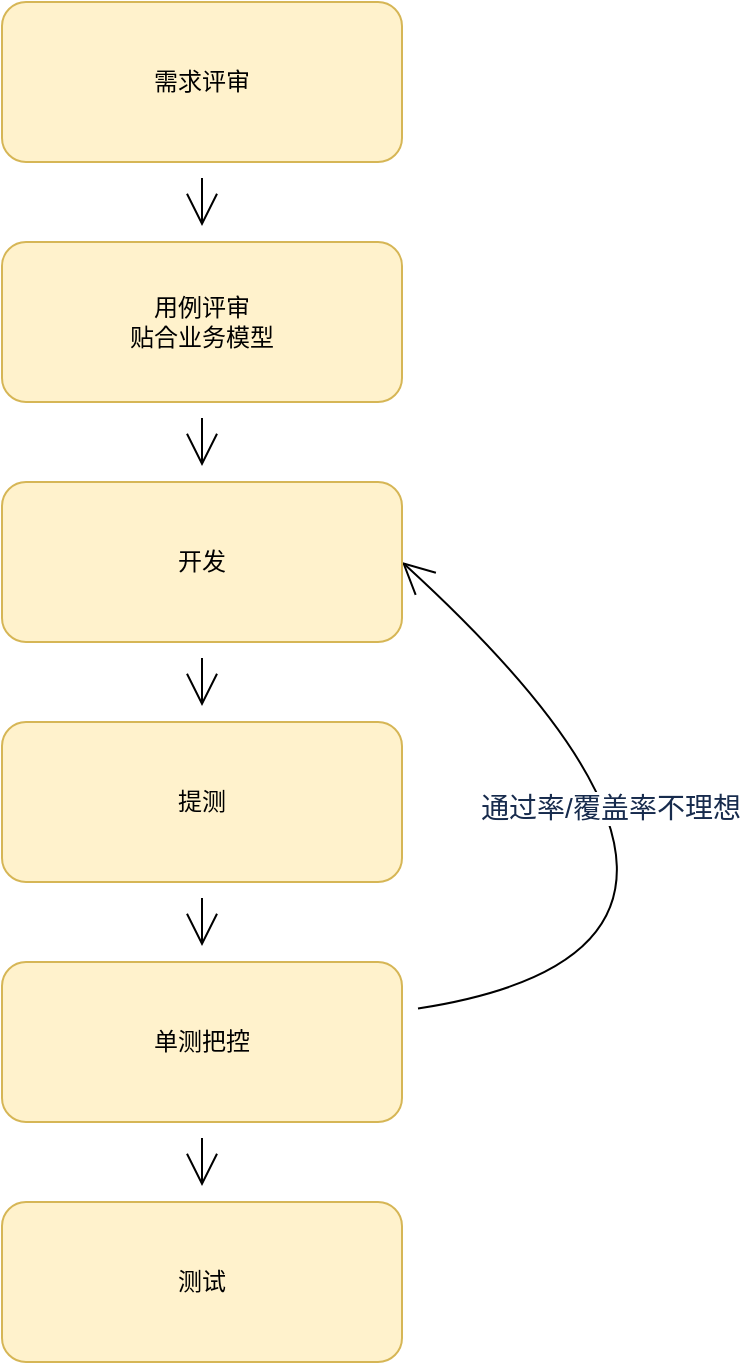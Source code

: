 <mxfile version="15.3.4" type="github">
  <diagram id="TWiHrpcFwOdGz3wL10nc" name="Page-1">
    <mxGraphModel dx="2066" dy="1131" grid="1" gridSize="10" guides="1" tooltips="1" connect="1" arrows="1" fold="1" page="1" pageScale="1" pageWidth="827" pageHeight="1169" math="0" shadow="0">
      <root>
        <mxCell id="0" />
        <mxCell id="1" parent="0" />
        <mxCell id="Qmrg40c5jwhxQXg3GHlc-8" value="" style="edgeStyle=none;curved=1;rounded=0;orthogonalLoop=1;jettySize=auto;html=1;endArrow=open;startSize=14;endSize=14;sourcePerimeterSpacing=8;targetPerimeterSpacing=8;" edge="1" parent="1" source="Qmrg40c5jwhxQXg3GHlc-1" target="Qmrg40c5jwhxQXg3GHlc-3">
          <mxGeometry relative="1" as="geometry" />
        </mxCell>
        <mxCell id="Qmrg40c5jwhxQXg3GHlc-1" value="需求评审" style="rounded=1;whiteSpace=wrap;html=1;hachureGap=4;pointerEvents=0;fillColor=#fff2cc;strokeColor=#d6b656;" vertex="1" parent="1">
          <mxGeometry x="200" y="160" width="200" height="80" as="geometry" />
        </mxCell>
        <mxCell id="Qmrg40c5jwhxQXg3GHlc-9" value="" style="edgeStyle=none;curved=1;rounded=0;orthogonalLoop=1;jettySize=auto;html=1;endArrow=open;startSize=14;endSize=14;sourcePerimeterSpacing=8;targetPerimeterSpacing=8;" edge="1" parent="1" source="Qmrg40c5jwhxQXg3GHlc-3" target="Qmrg40c5jwhxQXg3GHlc-6">
          <mxGeometry relative="1" as="geometry" />
        </mxCell>
        <mxCell id="Qmrg40c5jwhxQXg3GHlc-3" value="用例评审&lt;br&gt;贴合业务模型" style="rounded=1;whiteSpace=wrap;html=1;hachureGap=4;pointerEvents=0;fillColor=#fff2cc;strokeColor=#d6b656;" vertex="1" parent="1">
          <mxGeometry x="200" y="280" width="200" height="80" as="geometry" />
        </mxCell>
        <mxCell id="Qmrg40c5jwhxQXg3GHlc-11" value="" style="edgeStyle=none;curved=1;rounded=0;orthogonalLoop=1;jettySize=auto;html=1;endArrow=open;startSize=14;endSize=14;sourcePerimeterSpacing=8;targetPerimeterSpacing=8;" edge="1" parent="1" source="Qmrg40c5jwhxQXg3GHlc-4" target="Qmrg40c5jwhxQXg3GHlc-5">
          <mxGeometry relative="1" as="geometry" />
        </mxCell>
        <mxCell id="Qmrg40c5jwhxQXg3GHlc-4" value="提测" style="rounded=1;whiteSpace=wrap;html=1;hachureGap=4;pointerEvents=0;fillColor=#fff2cc;strokeColor=#d6b656;" vertex="1" parent="1">
          <mxGeometry x="200" y="520" width="200" height="80" as="geometry" />
        </mxCell>
        <mxCell id="Qmrg40c5jwhxQXg3GHlc-12" value="" style="edgeStyle=none;curved=1;rounded=0;orthogonalLoop=1;jettySize=auto;html=1;endArrow=open;startSize=14;endSize=14;sourcePerimeterSpacing=8;targetPerimeterSpacing=8;" edge="1" parent="1" source="Qmrg40c5jwhxQXg3GHlc-5" target="Qmrg40c5jwhxQXg3GHlc-7">
          <mxGeometry relative="1" as="geometry" />
        </mxCell>
        <mxCell id="Qmrg40c5jwhxQXg3GHlc-13" style="edgeStyle=none;curved=1;rounded=0;orthogonalLoop=1;jettySize=auto;html=1;entryX=1;entryY=0.5;entryDx=0;entryDy=0;endArrow=open;startSize=14;endSize=14;sourcePerimeterSpacing=8;targetPerimeterSpacing=8;" edge="1" parent="1" source="Qmrg40c5jwhxQXg3GHlc-5" target="Qmrg40c5jwhxQXg3GHlc-6">
          <mxGeometry relative="1" as="geometry">
            <Array as="points">
              <mxPoint x="610" y="632" />
            </Array>
          </mxGeometry>
        </mxCell>
        <mxCell id="Qmrg40c5jwhxQXg3GHlc-14" value="&lt;span style=&quot;color: rgb(23 , 43 , 77) ; font-family: , , &amp;#34;segoe ui&amp;#34; , &amp;#34;roboto&amp;#34; , &amp;#34;oxygen&amp;#34; , &amp;#34;ubuntu&amp;#34; , &amp;#34;fira sans&amp;#34; , &amp;#34;droid sans&amp;#34; , &amp;#34;helvetica neue&amp;#34; , sans-serif ; font-size: 14px ; text-align: left&quot;&gt;通过率/覆盖率不理想&lt;/span&gt;" style="edgeLabel;html=1;align=center;verticalAlign=middle;resizable=0;points=[];" vertex="1" connectable="0" parent="Qmrg40c5jwhxQXg3GHlc-13">
          <mxGeometry x="0.352" y="21" relative="1" as="geometry">
            <mxPoint x="1" as="offset" />
          </mxGeometry>
        </mxCell>
        <mxCell id="Qmrg40c5jwhxQXg3GHlc-5" value="单测把控" style="rounded=1;whiteSpace=wrap;html=1;hachureGap=4;pointerEvents=0;fillColor=#fff2cc;strokeColor=#d6b656;" vertex="1" parent="1">
          <mxGeometry x="200" y="640" width="200" height="80" as="geometry" />
        </mxCell>
        <mxCell id="Qmrg40c5jwhxQXg3GHlc-10" value="" style="edgeStyle=none;curved=1;rounded=0;orthogonalLoop=1;jettySize=auto;html=1;endArrow=open;startSize=14;endSize=14;sourcePerimeterSpacing=8;targetPerimeterSpacing=8;" edge="1" parent="1" source="Qmrg40c5jwhxQXg3GHlc-6" target="Qmrg40c5jwhxQXg3GHlc-4">
          <mxGeometry relative="1" as="geometry" />
        </mxCell>
        <mxCell id="Qmrg40c5jwhxQXg3GHlc-6" value="开发" style="rounded=1;whiteSpace=wrap;html=1;hachureGap=4;pointerEvents=0;fillColor=#fff2cc;strokeColor=#d6b656;" vertex="1" parent="1">
          <mxGeometry x="200" y="400" width="200" height="80" as="geometry" />
        </mxCell>
        <mxCell id="Qmrg40c5jwhxQXg3GHlc-7" value="测试" style="rounded=1;whiteSpace=wrap;html=1;hachureGap=4;pointerEvents=0;fillColor=#fff2cc;strokeColor=#d6b656;" vertex="1" parent="1">
          <mxGeometry x="200" y="760" width="200" height="80" as="geometry" />
        </mxCell>
      </root>
    </mxGraphModel>
  </diagram>
</mxfile>
